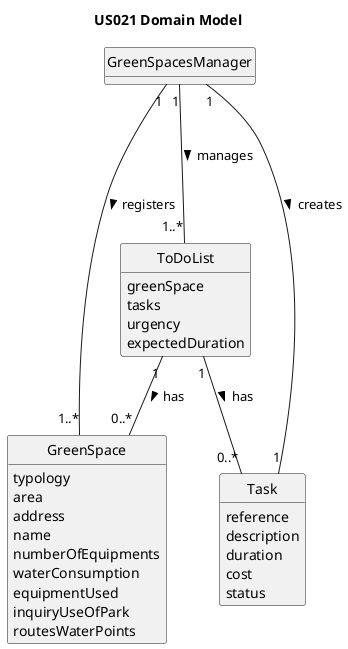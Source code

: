 @startuml
skinparam monochrome true
skinparam packageStyle rectangle
skinparam shadowing false
'skinparam linetype ortho
'left to right direction
skinparam classAttributeIconSize 0
hide circle
hide methods

title US021 Domain Model

class GreenSpacesManager{

}

class GreenSpace {
    typology
    area
    address
    name
    numberOfEquipments
    waterConsumption
    equipmentUsed
    inquiryUseOfPark
    routesWaterPoints
}

class ToDoList{
    greenSpace
    tasks
    urgency
    expectedDuration
}

class Task {
    reference
    description
    duration
    cost
    status
}

GreenSpacesManager "1" --- "1..*" ToDoList : manages >
GreenSpacesManager "1" --- "1" Task : creates >
GreenSpacesManager "1" -- "1..*" GreenSpace : registers >

ToDoList "1" -- "0..*" Task : has >
ToDoList "1" -- "0..*" GreenSpace : has >

@enduml